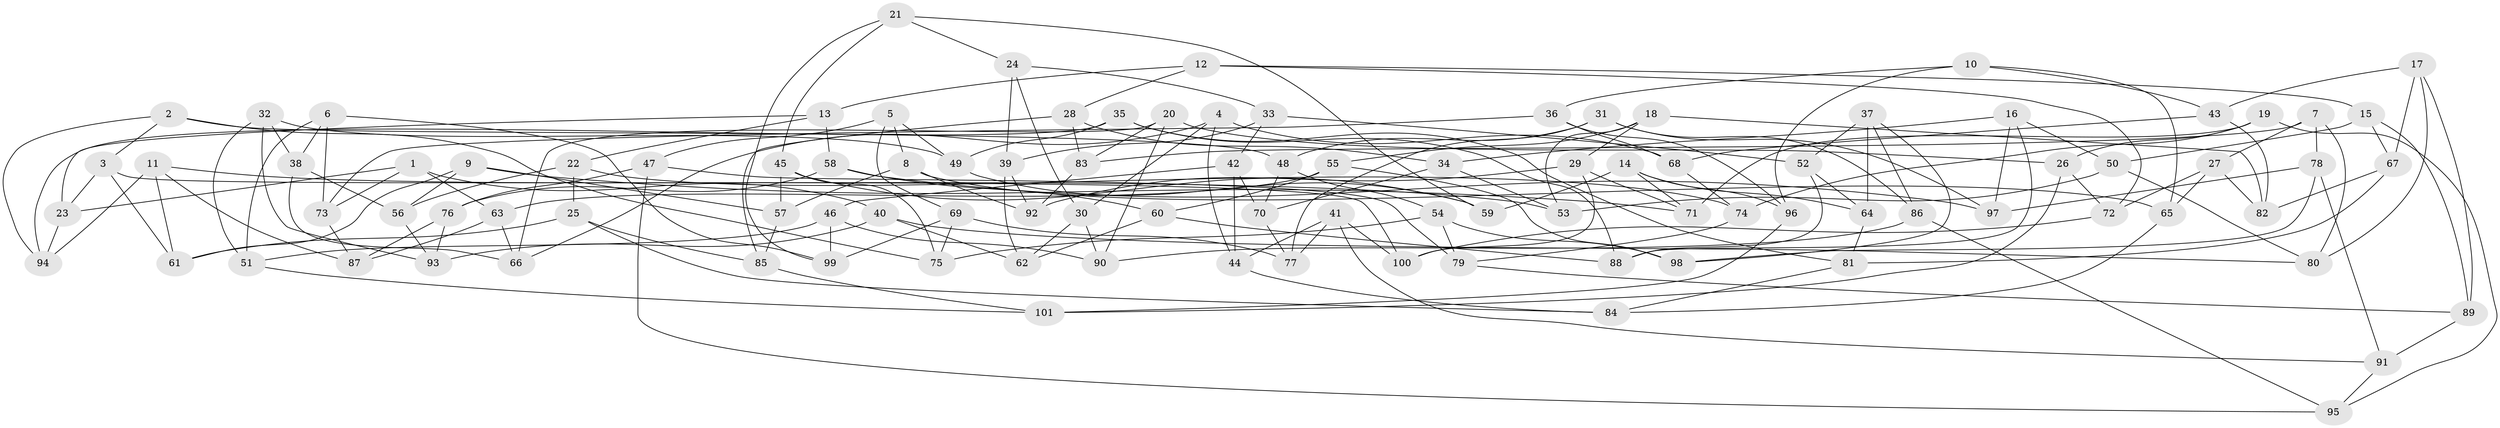 // coarse degree distribution, {4: 0.8169014084507042, 11: 0.028169014084507043, 8: 0.028169014084507043, 10: 0.028169014084507043, 12: 0.014084507042253521, 9: 0.014084507042253521, 3: 0.07042253521126761}
// Generated by graph-tools (version 1.1) at 2025/53/03/04/25 22:53:48]
// undirected, 101 vertices, 202 edges
graph export_dot {
  node [color=gray90,style=filled];
  1;
  2;
  3;
  4;
  5;
  6;
  7;
  8;
  9;
  10;
  11;
  12;
  13;
  14;
  15;
  16;
  17;
  18;
  19;
  20;
  21;
  22;
  23;
  24;
  25;
  26;
  27;
  28;
  29;
  30;
  31;
  32;
  33;
  34;
  35;
  36;
  37;
  38;
  39;
  40;
  41;
  42;
  43;
  44;
  45;
  46;
  47;
  48;
  49;
  50;
  51;
  52;
  53;
  54;
  55;
  56;
  57;
  58;
  59;
  60;
  61;
  62;
  63;
  64;
  65;
  66;
  67;
  68;
  69;
  70;
  71;
  72;
  73;
  74;
  75;
  76;
  77;
  78;
  79;
  80;
  81;
  82;
  83;
  84;
  85;
  86;
  87;
  88;
  89;
  90;
  91;
  92;
  93;
  94;
  95;
  96;
  97;
  98;
  99;
  100;
  101;
  1 -- 40;
  1 -- 23;
  1 -- 63;
  1 -- 73;
  2 -- 3;
  2 -- 94;
  2 -- 75;
  2 -- 48;
  3 -- 23;
  3 -- 100;
  3 -- 61;
  4 -- 66;
  4 -- 44;
  4 -- 30;
  4 -- 68;
  5 -- 69;
  5 -- 49;
  5 -- 8;
  5 -- 47;
  6 -- 73;
  6 -- 38;
  6 -- 99;
  6 -- 51;
  7 -- 27;
  7 -- 78;
  7 -- 83;
  7 -- 80;
  8 -- 57;
  8 -- 65;
  8 -- 92;
  9 -- 61;
  9 -- 57;
  9 -- 56;
  9 -- 71;
  10 -- 65;
  10 -- 36;
  10 -- 96;
  10 -- 43;
  11 -- 87;
  11 -- 94;
  11 -- 53;
  11 -- 61;
  12 -- 15;
  12 -- 13;
  12 -- 72;
  12 -- 28;
  13 -- 58;
  13 -- 22;
  13 -- 23;
  14 -- 96;
  14 -- 59;
  14 -- 71;
  14 -- 64;
  15 -- 67;
  15 -- 50;
  15 -- 89;
  16 -- 34;
  16 -- 50;
  16 -- 88;
  16 -- 97;
  17 -- 80;
  17 -- 89;
  17 -- 67;
  17 -- 43;
  18 -- 29;
  18 -- 53;
  18 -- 55;
  18 -- 82;
  19 -- 95;
  19 -- 74;
  19 -- 71;
  19 -- 26;
  20 -- 90;
  20 -- 66;
  20 -- 26;
  20 -- 83;
  21 -- 24;
  21 -- 59;
  21 -- 45;
  21 -- 99;
  22 -- 56;
  22 -- 74;
  22 -- 25;
  23 -- 94;
  24 -- 30;
  24 -- 33;
  24 -- 39;
  25 -- 61;
  25 -- 85;
  25 -- 84;
  26 -- 72;
  26 -- 101;
  27 -- 82;
  27 -- 72;
  27 -- 65;
  28 -- 83;
  28 -- 34;
  28 -- 85;
  29 -- 100;
  29 -- 71;
  29 -- 92;
  30 -- 62;
  30 -- 90;
  31 -- 86;
  31 -- 77;
  31 -- 97;
  31 -- 48;
  32 -- 38;
  32 -- 51;
  32 -- 49;
  32 -- 93;
  33 -- 42;
  33 -- 52;
  33 -- 39;
  34 -- 53;
  34 -- 70;
  35 -- 88;
  35 -- 94;
  35 -- 49;
  35 -- 81;
  36 -- 73;
  36 -- 96;
  36 -- 68;
  37 -- 86;
  37 -- 64;
  37 -- 52;
  37 -- 98;
  38 -- 56;
  38 -- 66;
  39 -- 92;
  39 -- 62;
  40 -- 80;
  40 -- 93;
  40 -- 62;
  41 -- 44;
  41 -- 100;
  41 -- 91;
  41 -- 77;
  42 -- 46;
  42 -- 70;
  42 -- 44;
  43 -- 82;
  43 -- 68;
  44 -- 84;
  45 -- 57;
  45 -- 59;
  45 -- 75;
  46 -- 90;
  46 -- 51;
  46 -- 99;
  47 -- 95;
  47 -- 76;
  47 -- 79;
  48 -- 70;
  48 -- 54;
  49 -- 59;
  50 -- 80;
  50 -- 53;
  51 -- 101;
  52 -- 88;
  52 -- 64;
  54 -- 75;
  54 -- 79;
  54 -- 98;
  55 -- 60;
  55 -- 63;
  55 -- 98;
  56 -- 93;
  57 -- 85;
  58 -- 76;
  58 -- 97;
  58 -- 60;
  60 -- 62;
  60 -- 88;
  63 -- 66;
  63 -- 87;
  64 -- 81;
  65 -- 84;
  67 -- 81;
  67 -- 82;
  68 -- 74;
  69 -- 77;
  69 -- 99;
  69 -- 75;
  70 -- 77;
  72 -- 100;
  73 -- 87;
  74 -- 79;
  76 -- 93;
  76 -- 87;
  78 -- 91;
  78 -- 97;
  78 -- 98;
  79 -- 89;
  81 -- 84;
  83 -- 92;
  85 -- 101;
  86 -- 95;
  86 -- 90;
  89 -- 91;
  91 -- 95;
  96 -- 101;
}
